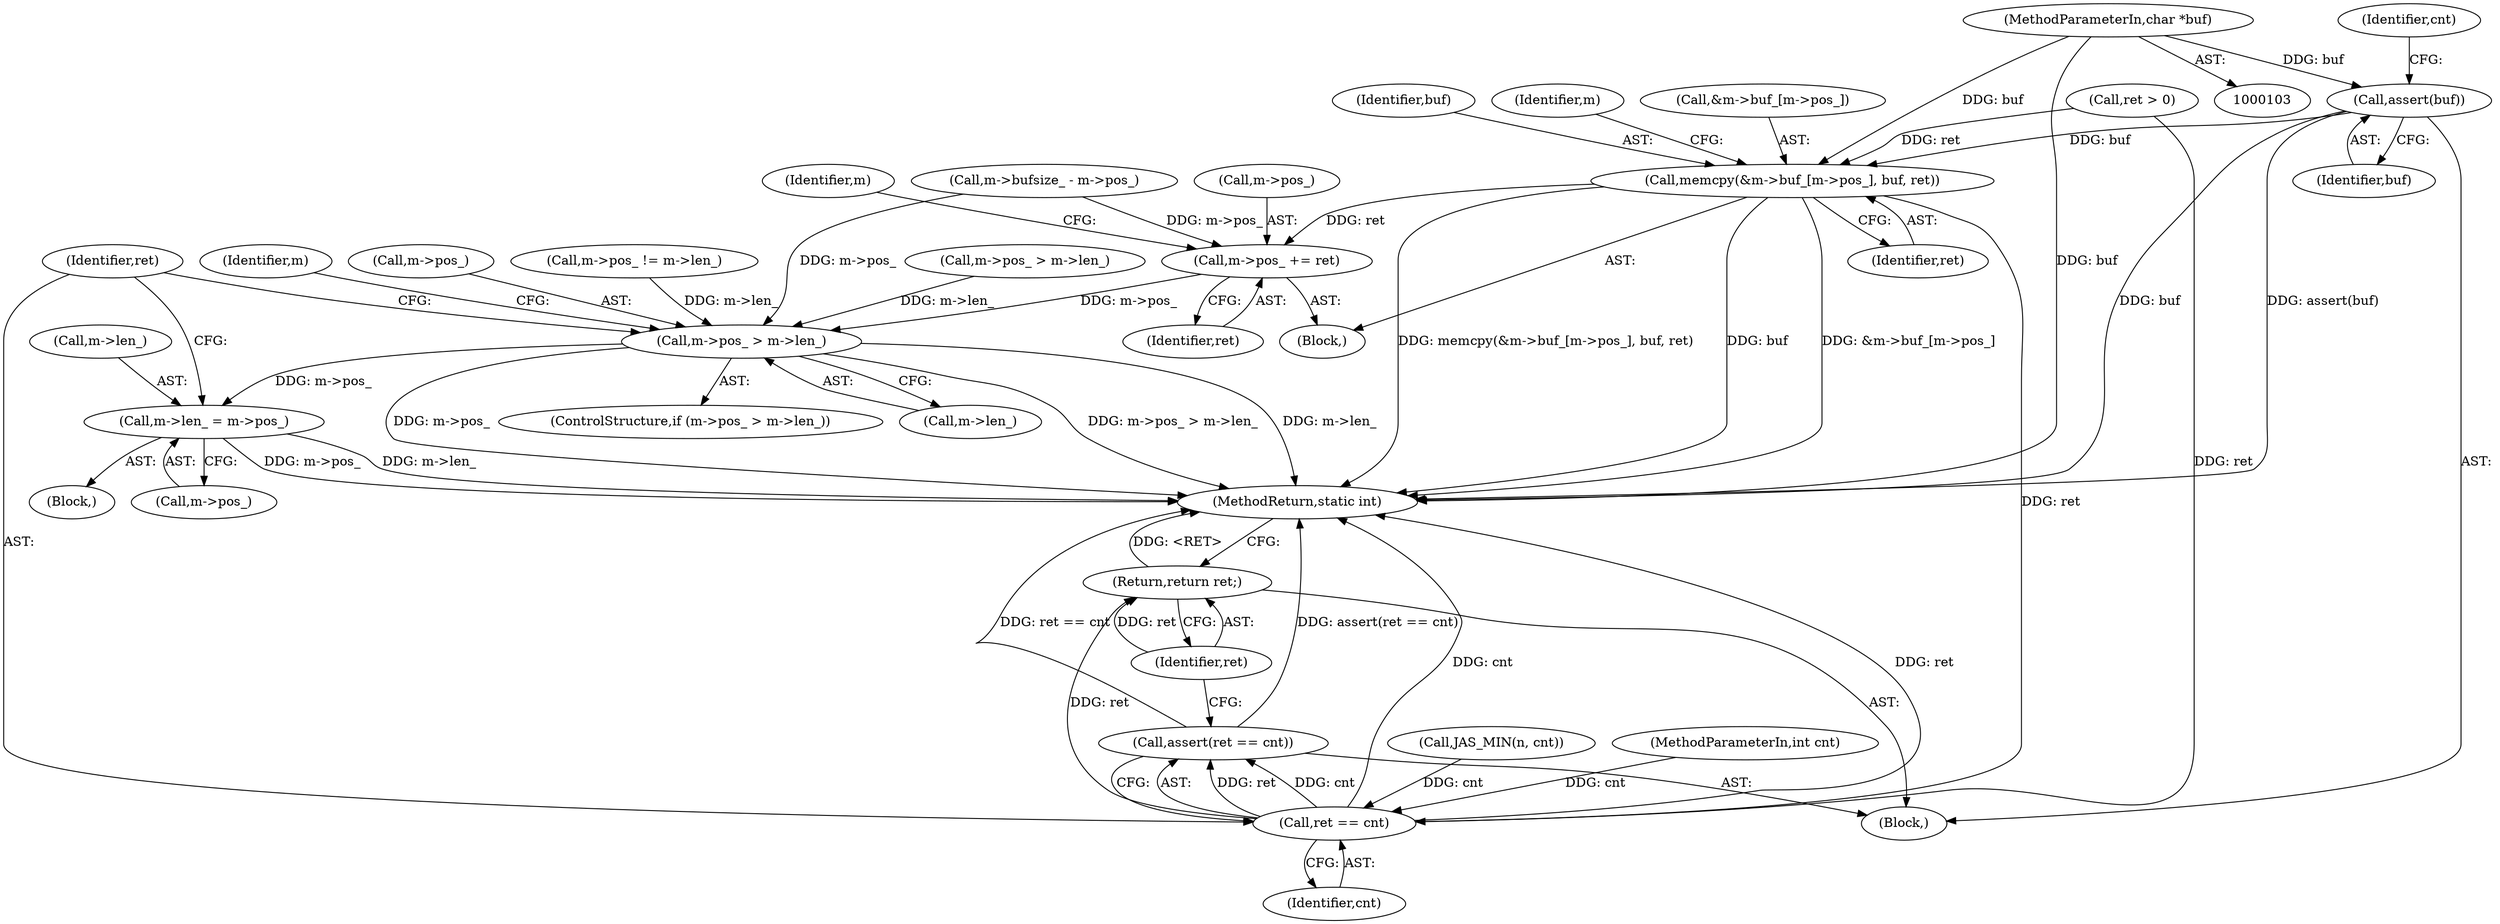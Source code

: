 digraph "0_jasper_634ce8e8a5accc0fa05dd2c20d42b4749d4b2735_7@API" {
"1000118" [label="(Call,assert(buf))"];
"1000105" [label="(MethodParameterIn,char *buf)"];
"1000269" [label="(Call,memcpy(&m->buf_[m->pos_], buf, ret))"];
"1000280" [label="(Call,m->pos_ += ret)"];
"1000286" [label="(Call,m->pos_ > m->len_)"];
"1000294" [label="(Call,m->len_ = m->pos_)"];
"1000302" [label="(Call,ret == cnt)"];
"1000301" [label="(Call,assert(ret == cnt))"];
"1000305" [label="(Return,return ret;)"];
"1000197" [label="(Call,m->pos_ > m->len_)"];
"1000118" [label="(Call,assert(buf))"];
"1000296" [label="(Identifier,m)"];
"1000302" [label="(Call,ret == cnt)"];
"1000284" [label="(Identifier,ret)"];
"1000270" [label="(Call,&m->buf_[m->pos_])"];
"1000286" [label="(Call,m->pos_ > m->len_)"];
"1000122" [label="(Identifier,cnt)"];
"1000303" [label="(Identifier,ret)"];
"1000306" [label="(Identifier,ret)"];
"1000304" [label="(Identifier,cnt)"];
"1000279" [label="(Identifier,ret)"];
"1000269" [label="(Call,memcpy(&m->buf_[m->pos_], buf, ret))"];
"1000293" [label="(Block,)"];
"1000287" [label="(Call,m->pos_)"];
"1000298" [label="(Call,m->pos_)"];
"1000265" [label="(Call,ret > 0)"];
"1000261" [label="(Call,JAS_MIN(n, cnt))"];
"1000280" [label="(Call,m->pos_ += ret)"];
"1000106" [label="(MethodParameterIn,int cnt)"];
"1000240" [label="(Call,m->pos_ != m->len_)"];
"1000281" [label="(Call,m->pos_)"];
"1000295" [label="(Call,m->len_)"];
"1000119" [label="(Identifier,buf)"];
"1000252" [label="(Call,m->bufsize_ - m->pos_)"];
"1000288" [label="(Identifier,m)"];
"1000107" [label="(Block,)"];
"1000301" [label="(Call,assert(ret == cnt))"];
"1000307" [label="(MethodReturn,static int)"];
"1000278" [label="(Identifier,buf)"];
"1000282" [label="(Identifier,m)"];
"1000294" [label="(Call,m->len_ = m->pos_)"];
"1000285" [label="(ControlStructure,if (m->pos_ > m->len_))"];
"1000268" [label="(Block,)"];
"1000290" [label="(Call,m->len_)"];
"1000305" [label="(Return,return ret;)"];
"1000105" [label="(MethodParameterIn,char *buf)"];
"1000118" -> "1000107"  [label="AST: "];
"1000118" -> "1000119"  [label="CFG: "];
"1000119" -> "1000118"  [label="AST: "];
"1000122" -> "1000118"  [label="CFG: "];
"1000118" -> "1000307"  [label="DDG: assert(buf)"];
"1000118" -> "1000307"  [label="DDG: buf"];
"1000105" -> "1000118"  [label="DDG: buf"];
"1000118" -> "1000269"  [label="DDG: buf"];
"1000105" -> "1000103"  [label="AST: "];
"1000105" -> "1000307"  [label="DDG: buf"];
"1000105" -> "1000269"  [label="DDG: buf"];
"1000269" -> "1000268"  [label="AST: "];
"1000269" -> "1000279"  [label="CFG: "];
"1000270" -> "1000269"  [label="AST: "];
"1000278" -> "1000269"  [label="AST: "];
"1000279" -> "1000269"  [label="AST: "];
"1000282" -> "1000269"  [label="CFG: "];
"1000269" -> "1000307"  [label="DDG: memcpy(&m->buf_[m->pos_], buf, ret)"];
"1000269" -> "1000307"  [label="DDG: buf"];
"1000269" -> "1000307"  [label="DDG: &m->buf_[m->pos_]"];
"1000265" -> "1000269"  [label="DDG: ret"];
"1000269" -> "1000280"  [label="DDG: ret"];
"1000269" -> "1000302"  [label="DDG: ret"];
"1000280" -> "1000268"  [label="AST: "];
"1000280" -> "1000284"  [label="CFG: "];
"1000281" -> "1000280"  [label="AST: "];
"1000284" -> "1000280"  [label="AST: "];
"1000288" -> "1000280"  [label="CFG: "];
"1000252" -> "1000280"  [label="DDG: m->pos_"];
"1000280" -> "1000286"  [label="DDG: m->pos_"];
"1000286" -> "1000285"  [label="AST: "];
"1000286" -> "1000290"  [label="CFG: "];
"1000287" -> "1000286"  [label="AST: "];
"1000290" -> "1000286"  [label="AST: "];
"1000296" -> "1000286"  [label="CFG: "];
"1000303" -> "1000286"  [label="CFG: "];
"1000286" -> "1000307"  [label="DDG: m->pos_ > m->len_"];
"1000286" -> "1000307"  [label="DDG: m->len_"];
"1000286" -> "1000307"  [label="DDG: m->pos_"];
"1000252" -> "1000286"  [label="DDG: m->pos_"];
"1000197" -> "1000286"  [label="DDG: m->len_"];
"1000240" -> "1000286"  [label="DDG: m->len_"];
"1000286" -> "1000294"  [label="DDG: m->pos_"];
"1000294" -> "1000293"  [label="AST: "];
"1000294" -> "1000298"  [label="CFG: "];
"1000295" -> "1000294"  [label="AST: "];
"1000298" -> "1000294"  [label="AST: "];
"1000303" -> "1000294"  [label="CFG: "];
"1000294" -> "1000307"  [label="DDG: m->pos_"];
"1000294" -> "1000307"  [label="DDG: m->len_"];
"1000302" -> "1000301"  [label="AST: "];
"1000302" -> "1000304"  [label="CFG: "];
"1000303" -> "1000302"  [label="AST: "];
"1000304" -> "1000302"  [label="AST: "];
"1000301" -> "1000302"  [label="CFG: "];
"1000302" -> "1000307"  [label="DDG: cnt"];
"1000302" -> "1000307"  [label="DDG: ret"];
"1000302" -> "1000301"  [label="DDG: ret"];
"1000302" -> "1000301"  [label="DDG: cnt"];
"1000265" -> "1000302"  [label="DDG: ret"];
"1000261" -> "1000302"  [label="DDG: cnt"];
"1000106" -> "1000302"  [label="DDG: cnt"];
"1000302" -> "1000305"  [label="DDG: ret"];
"1000301" -> "1000107"  [label="AST: "];
"1000306" -> "1000301"  [label="CFG: "];
"1000301" -> "1000307"  [label="DDG: assert(ret == cnt)"];
"1000301" -> "1000307"  [label="DDG: ret == cnt"];
"1000305" -> "1000107"  [label="AST: "];
"1000305" -> "1000306"  [label="CFG: "];
"1000306" -> "1000305"  [label="AST: "];
"1000307" -> "1000305"  [label="CFG: "];
"1000305" -> "1000307"  [label="DDG: <RET>"];
"1000306" -> "1000305"  [label="DDG: ret"];
}
